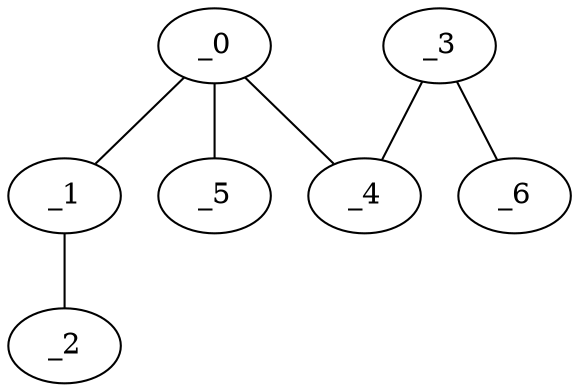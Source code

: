 graph MP1_0018 {
	_0	 [x="1.5",
		y="1.74"];
	_1	 [x="2.5926",
		y="2.59887"];
	_0 -- _1;
	_4	 [x="0.114212",
		y="2.66411"];
	_0 -- _4;
	_5	 [x="0.996508",
		y="0.00533665"];
	_0 -- _5;
	_2	 [x="2.20943",
		y="0.0724351"];
	_1 -- _2;
	_3	 [x="0.52",
		y="0.49"];
	_3 -- _4;
	_6	 [x="0.835226",
		y="0.643615"];
	_3 -- _6;
}
